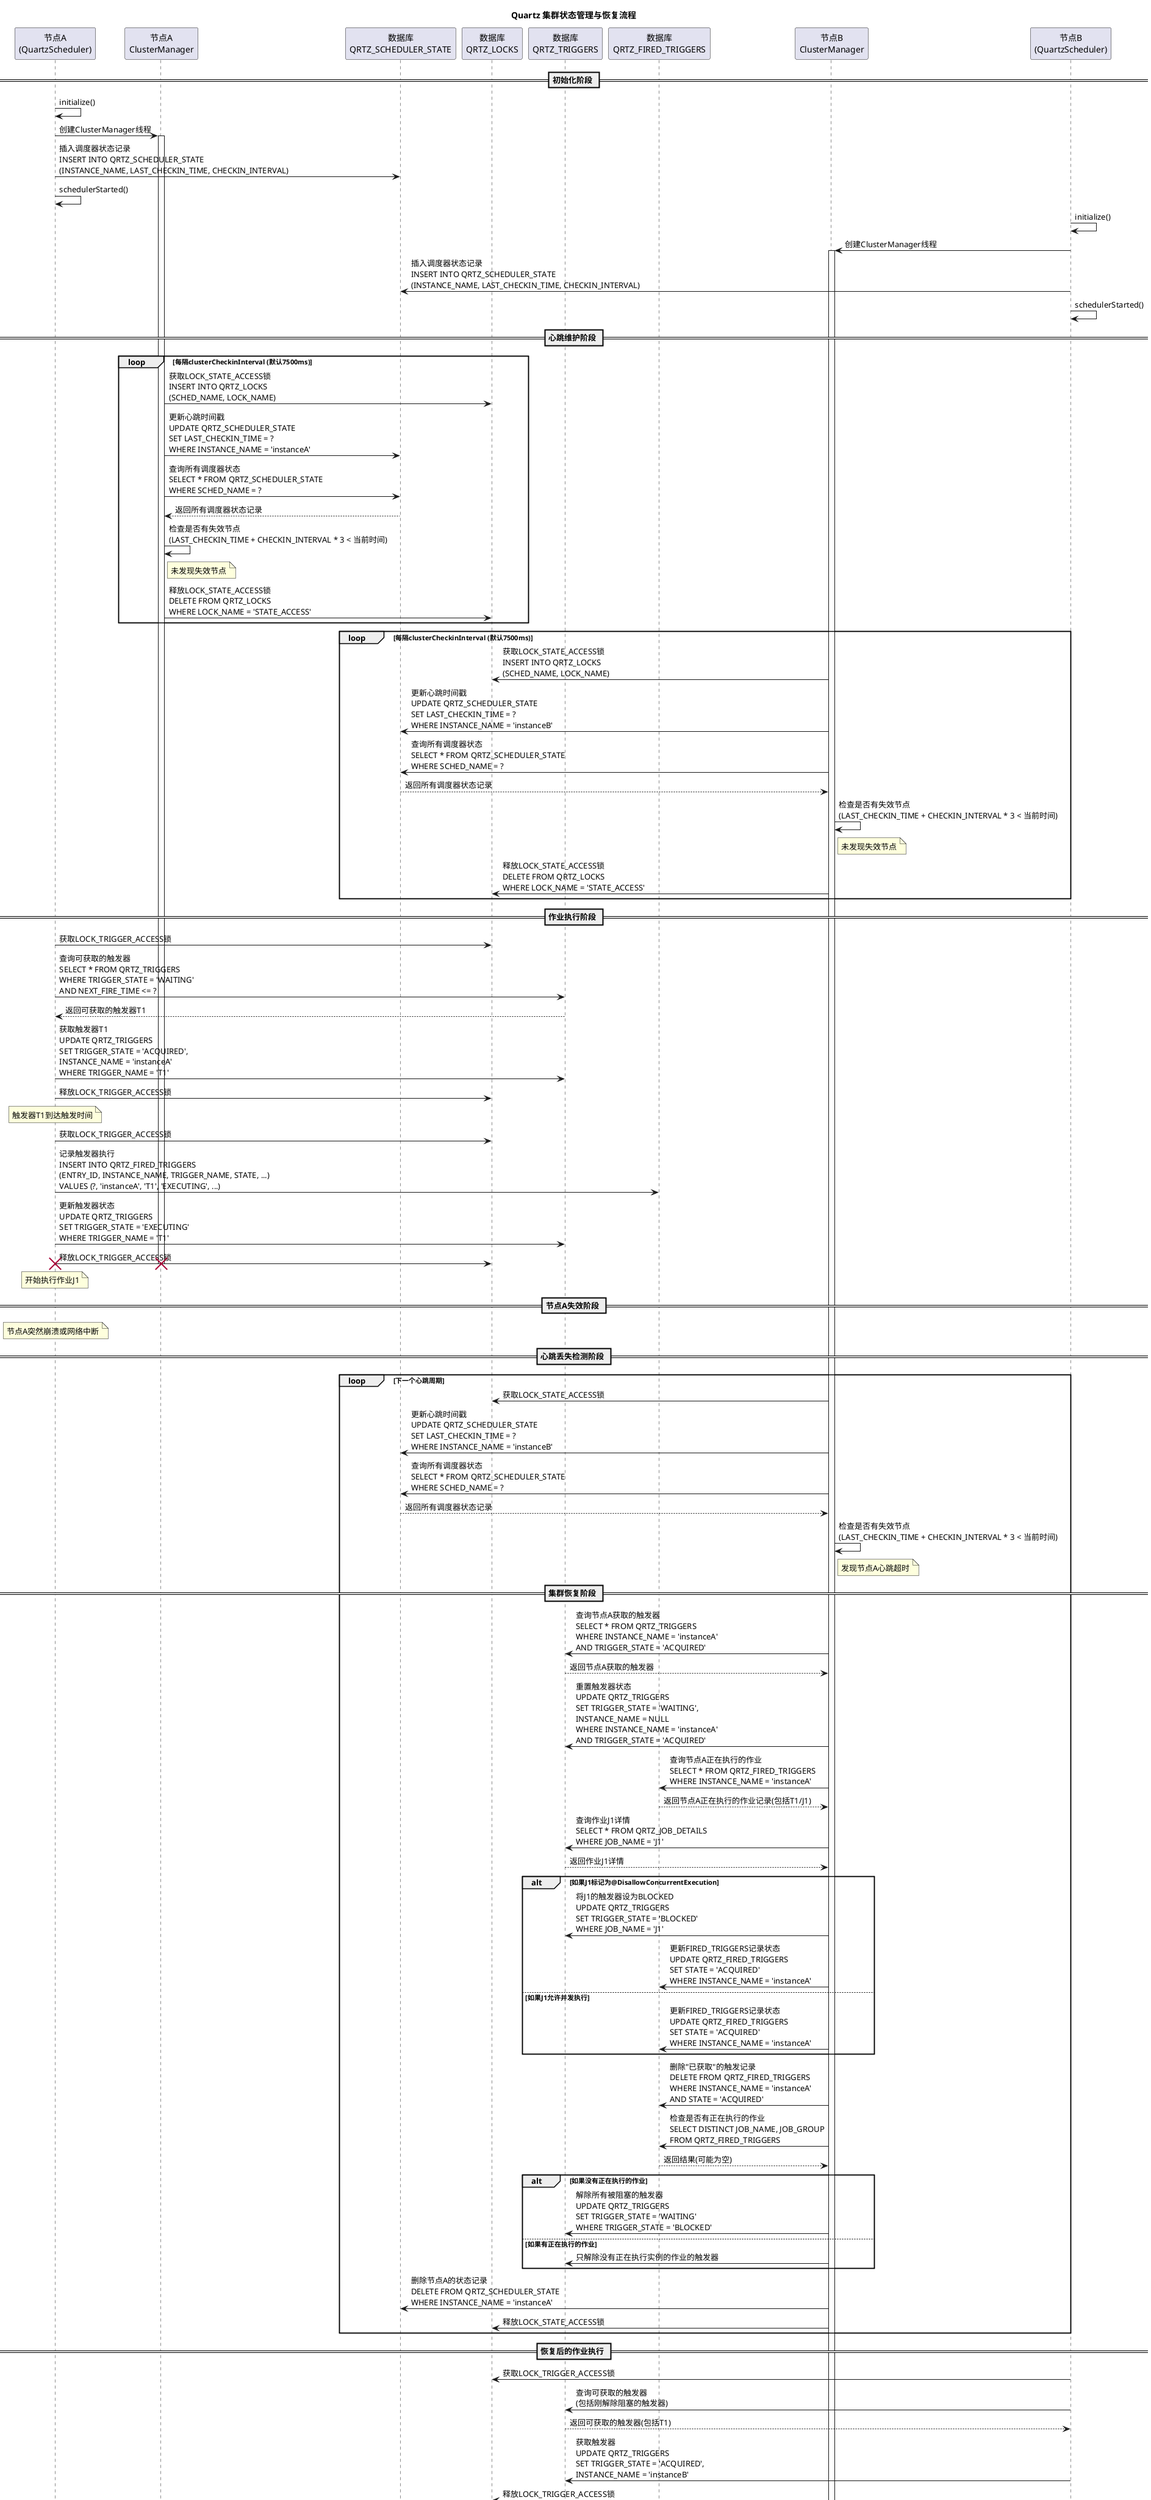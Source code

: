 @startuml
title Quartz 集群状态管理与恢复流程

participant "节点A\n(QuartzScheduler)" as A
participant "节点A\nClusterManager" as ACM
participant "数据库\nQRTZ_SCHEDULER_STATE" as DBSS
participant "数据库\nQRTZ_LOCKS" as DBL
participant "数据库\nQRTZ_TRIGGERS" as DBT
participant "数据库\nQRTZ_FIRED_TRIGGERS" as DBFT
participant "节点B\nClusterManager" as BCM
participant "节点B\n(QuartzScheduler)" as B

== 初始化阶段 ==

A -> A: initialize()
A -> ACM: 创建ClusterManager线程
activate ACM
A -> DBSS: 插入调度器状态记录\nINSERT INTO QRTZ_SCHEDULER_STATE\n(INSTANCE_NAME, LAST_CHECKIN_TIME, CHECKIN_INTERVAL)
A -> A: schedulerStarted()

B -> B: initialize()
B -> BCM: 创建ClusterManager线程
activate BCM
B -> DBSS: 插入调度器状态记录\nINSERT INTO QRTZ_SCHEDULER_STATE\n(INSTANCE_NAME, LAST_CHECKIN_TIME, CHECKIN_INTERVAL)
B -> B: schedulerStarted()

== 心跳维护阶段 ==

loop 每隔clusterCheckinInterval (默认7500ms)
    ACM -> DBL: 获取LOCK_STATE_ACCESS锁\nINSERT INTO QRTZ_LOCKS\n(SCHED_NAME, LOCK_NAME)
    ACM -> DBSS: 更新心跳时间戳\nUPDATE QRTZ_SCHEDULER_STATE\nSET LAST_CHECKIN_TIME = ?\nWHERE INSTANCE_NAME = 'instanceA'
    ACM -> DBSS: 查询所有调度器状态\nSELECT * FROM QRTZ_SCHEDULER_STATE\nWHERE SCHED_NAME = ?
    DBSS --> ACM: 返回所有调度器状态记录
    
    ACM -> ACM: 检查是否有失效节点\n(LAST_CHECKIN_TIME + CHECKIN_INTERVAL * 3 < 当前时间)
    note right of ACM: 未发现失效节点
    
    ACM -> DBL: 释放LOCK_STATE_ACCESS锁\nDELETE FROM QRTZ_LOCKS\nWHERE LOCK_NAME = 'STATE_ACCESS'
end

loop 每隔clusterCheckinInterval (默认7500ms)
    BCM -> DBL: 获取LOCK_STATE_ACCESS锁\nINSERT INTO QRTZ_LOCKS\n(SCHED_NAME, LOCK_NAME)
    BCM -> DBSS: 更新心跳时间戳\nUPDATE QRTZ_SCHEDULER_STATE\nSET LAST_CHECKIN_TIME = ?\nWHERE INSTANCE_NAME = 'instanceB'
    BCM -> DBSS: 查询所有调度器状态\nSELECT * FROM QRTZ_SCHEDULER_STATE\nWHERE SCHED_NAME = ?
    DBSS --> BCM: 返回所有调度器状态记录
    
    BCM -> BCM: 检查是否有失效节点\n(LAST_CHECKIN_TIME + CHECKIN_INTERVAL * 3 < 当前时间)
    note right of BCM: 未发现失效节点
    
    BCM -> DBL: 释放LOCK_STATE_ACCESS锁\nDELETE FROM QRTZ_LOCKS\nWHERE LOCK_NAME = 'STATE_ACCESS'
end

== 作业执行阶段 ==

A -> DBL: 获取LOCK_TRIGGER_ACCESS锁
A -> DBT: 查询可获取的触发器\nSELECT * FROM QRTZ_TRIGGERS\nWHERE TRIGGER_STATE = 'WAITING'\nAND NEXT_FIRE_TIME <= ?
DBT --> A: 返回可获取的触发器T1
A -> DBT: 获取触发器T1\nUPDATE QRTZ_TRIGGERS\nSET TRIGGER_STATE = 'ACQUIRED',\nINSTANCE_NAME = 'instanceA'\nWHERE TRIGGER_NAME = 'T1'
A -> DBL: 释放LOCK_TRIGGER_ACCESS锁

note over A: 触发器T1到达触发时间

A -> DBL: 获取LOCK_TRIGGER_ACCESS锁
A -> DBFT: 记录触发器执行\nINSERT INTO QRTZ_FIRED_TRIGGERS\n(ENTRY_ID, INSTANCE_NAME, TRIGGER_NAME, STATE, ...)\nVALUES (?, 'instanceA', 'T1', 'EXECUTING', ...)
A -> DBT: 更新触发器状态\nUPDATE QRTZ_TRIGGERS\nSET TRIGGER_STATE = 'EXECUTING'\nWHERE TRIGGER_NAME = 'T1'
A -> DBL: 释放LOCK_TRIGGER_ACCESS锁

note over A: 开始执行作业J1

== 节点A失效阶段 ==

note over A: 节点A突然崩溃或网络中断
destroy ACM
destroy A

== 心跳丢失检测阶段 ==

loop 下一个心跳周期
    BCM -> DBL: 获取LOCK_STATE_ACCESS锁
    BCM -> DBSS: 更新心跳时间戳\nUPDATE QRTZ_SCHEDULER_STATE\nSET LAST_CHECKIN_TIME = ?\nWHERE INSTANCE_NAME = 'instanceB'
    BCM -> DBSS: 查询所有调度器状态\nSELECT * FROM QRTZ_SCHEDULER_STATE\nWHERE SCHED_NAME = ?
    DBSS --> BCM: 返回所有调度器状态记录
    
    BCM -> BCM: 检查是否有失效节点\n(LAST_CHECKIN_TIME + CHECKIN_INTERVAL * 3 < 当前时间)
    note right of BCM: 发现节点A心跳超时
    
    == 集群恢复阶段 ==
    
    BCM -> DBT: 查询节点A获取的触发器\nSELECT * FROM QRTZ_TRIGGERS\nWHERE INSTANCE_NAME = 'instanceA'\nAND TRIGGER_STATE = 'ACQUIRED'
    DBT --> BCM: 返回节点A获取的触发器
    
    BCM -> DBT: 重置触发器状态\nUPDATE QRTZ_TRIGGERS\nSET TRIGGER_STATE = 'WAITING',\nINSTANCE_NAME = NULL\nWHERE INSTANCE_NAME = 'instanceA'\nAND TRIGGER_STATE = 'ACQUIRED'
    
    BCM -> DBFT: 查询节点A正在执行的作业\nSELECT * FROM QRTZ_FIRED_TRIGGERS\nWHERE INSTANCE_NAME = 'instanceA'
    DBFT --> BCM: 返回节点A正在执行的作业记录(包括T1/J1)
    
    BCM -> DBT: 查询作业J1详情\nSELECT * FROM QRTZ_JOB_DETAILS\nWHERE JOB_NAME = 'J1'
    DBT --> BCM: 返回作业J1详情
    
    alt 如果J1标记为@DisallowConcurrentExecution
        BCM -> DBT: 将J1的触发器设为BLOCKED\nUPDATE QRTZ_TRIGGERS\nSET TRIGGER_STATE = 'BLOCKED'\nWHERE JOB_NAME = 'J1'
        BCM -> DBFT: 更新FIRED_TRIGGERS记录状态\nUPDATE QRTZ_FIRED_TRIGGERS\nSET STATE = 'ACQUIRED'\nWHERE INSTANCE_NAME = 'instanceA'
    else 如果J1允许并发执行
        BCM -> DBFT: 更新FIRED_TRIGGERS记录状态\nUPDATE QRTZ_FIRED_TRIGGERS\nSET STATE = 'ACQUIRED'\nWHERE INSTANCE_NAME = 'instanceA'
    end
    
    BCM -> DBFT: 删除"已获取"的触发记录\nDELETE FROM QRTZ_FIRED_TRIGGERS\nWHERE INSTANCE_NAME = 'instanceA'\nAND STATE = 'ACQUIRED'
    
    BCM -> DBFT: 检查是否有正在执行的作业\nSELECT DISTINCT JOB_NAME, JOB_GROUP\nFROM QRTZ_FIRED_TRIGGERS
    DBFT --> BCM: 返回结果(可能为空)
    
    alt 如果没有正在执行的作业
        BCM -> DBT: 解除所有被阻塞的触发器\nUPDATE QRTZ_TRIGGERS\nSET TRIGGER_STATE = 'WAITING'\nWHERE TRIGGER_STATE = 'BLOCKED'
    else 如果有正在执行的作业
        BCM -> DBT: 只解除没有正在执行实例的作业的触发器
    end
    
    BCM -> DBSS: 删除节点A的状态记录\nDELETE FROM QRTZ_SCHEDULER_STATE\nWHERE INSTANCE_NAME = 'instanceA'
    
    BCM -> DBL: 释放LOCK_STATE_ACCESS锁
end

== 恢复后的作业执行 ==

B -> DBL: 获取LOCK_TRIGGER_ACCESS锁
B -> DBT: 查询可获取的触发器\n(包括刚解除阻塞的触发器)
DBT --> B: 返回可获取的触发器(包括T1)
B -> DBT: 获取触发器\nUPDATE QRTZ_TRIGGERS\nSET TRIGGER_STATE = 'ACQUIRED',\nINSTANCE_NAME = 'instanceB'
B -> DBL: 释放LOCK_TRIGGER_ACCESS锁

note over B: 触发器到达触发时间

B -> DBL: 获取LOCK_TRIGGER_ACCESS锁
B -> DBFT: 触发作业\nINSERT INTO QRTZ_FIRED_TRIGGERS\n(ENTRY_ID, INSTANCE_NAME, ...)\nVALUES (?, 'instanceB', ...)
B -> DBT: 更新触发器状态\nUPDATE QRTZ_TRIGGERS\nSET TRIGGER_STATE = 'EXECUTING'
B -> DBL: 释放LOCK_TRIGGER_ACCESS锁

note over B: 执行作业J1

B -> DBL: 获取LOCK_TRIGGER_ACCESS锁
B -> DBFT: 作业完成，删除记录\nDELETE FROM QRTZ_FIRED_TRIGGERS\nWHERE ENTRY_ID = ?
B -> DBT: 更新触发器状态\nUPDATE QRTZ_TRIGGERS\nSET TRIGGER_STATE = 'WAITING'
B -> DBL: 释放LOCK_TRIGGER_ACCESS锁

@enduml